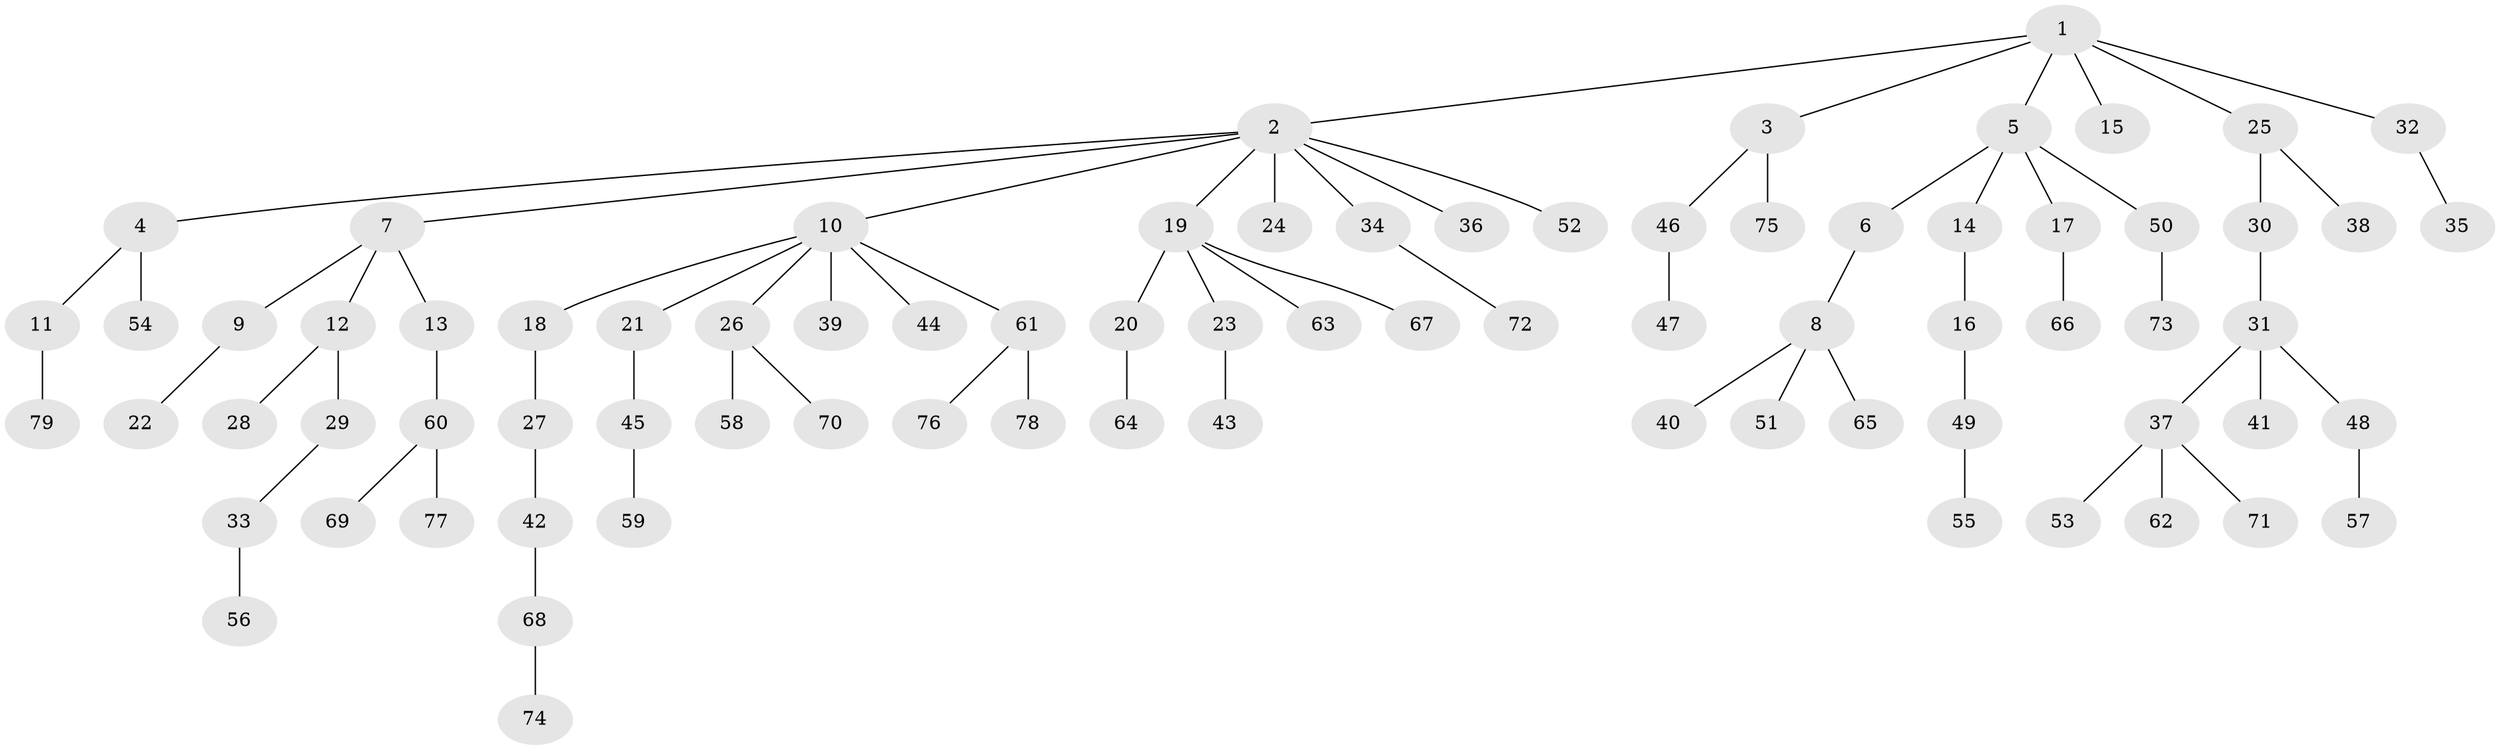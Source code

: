 // Generated by graph-tools (version 1.1) at 2025/15/03/09/25 04:15:22]
// undirected, 79 vertices, 78 edges
graph export_dot {
graph [start="1"]
  node [color=gray90,style=filled];
  1;
  2;
  3;
  4;
  5;
  6;
  7;
  8;
  9;
  10;
  11;
  12;
  13;
  14;
  15;
  16;
  17;
  18;
  19;
  20;
  21;
  22;
  23;
  24;
  25;
  26;
  27;
  28;
  29;
  30;
  31;
  32;
  33;
  34;
  35;
  36;
  37;
  38;
  39;
  40;
  41;
  42;
  43;
  44;
  45;
  46;
  47;
  48;
  49;
  50;
  51;
  52;
  53;
  54;
  55;
  56;
  57;
  58;
  59;
  60;
  61;
  62;
  63;
  64;
  65;
  66;
  67;
  68;
  69;
  70;
  71;
  72;
  73;
  74;
  75;
  76;
  77;
  78;
  79;
  1 -- 2;
  1 -- 3;
  1 -- 5;
  1 -- 15;
  1 -- 25;
  1 -- 32;
  2 -- 4;
  2 -- 7;
  2 -- 10;
  2 -- 19;
  2 -- 24;
  2 -- 34;
  2 -- 36;
  2 -- 52;
  3 -- 46;
  3 -- 75;
  4 -- 11;
  4 -- 54;
  5 -- 6;
  5 -- 14;
  5 -- 17;
  5 -- 50;
  6 -- 8;
  7 -- 9;
  7 -- 12;
  7 -- 13;
  8 -- 40;
  8 -- 51;
  8 -- 65;
  9 -- 22;
  10 -- 18;
  10 -- 21;
  10 -- 26;
  10 -- 39;
  10 -- 44;
  10 -- 61;
  11 -- 79;
  12 -- 28;
  12 -- 29;
  13 -- 60;
  14 -- 16;
  16 -- 49;
  17 -- 66;
  18 -- 27;
  19 -- 20;
  19 -- 23;
  19 -- 63;
  19 -- 67;
  20 -- 64;
  21 -- 45;
  23 -- 43;
  25 -- 30;
  25 -- 38;
  26 -- 58;
  26 -- 70;
  27 -- 42;
  29 -- 33;
  30 -- 31;
  31 -- 37;
  31 -- 41;
  31 -- 48;
  32 -- 35;
  33 -- 56;
  34 -- 72;
  37 -- 53;
  37 -- 62;
  37 -- 71;
  42 -- 68;
  45 -- 59;
  46 -- 47;
  48 -- 57;
  49 -- 55;
  50 -- 73;
  60 -- 69;
  60 -- 77;
  61 -- 76;
  61 -- 78;
  68 -- 74;
}
